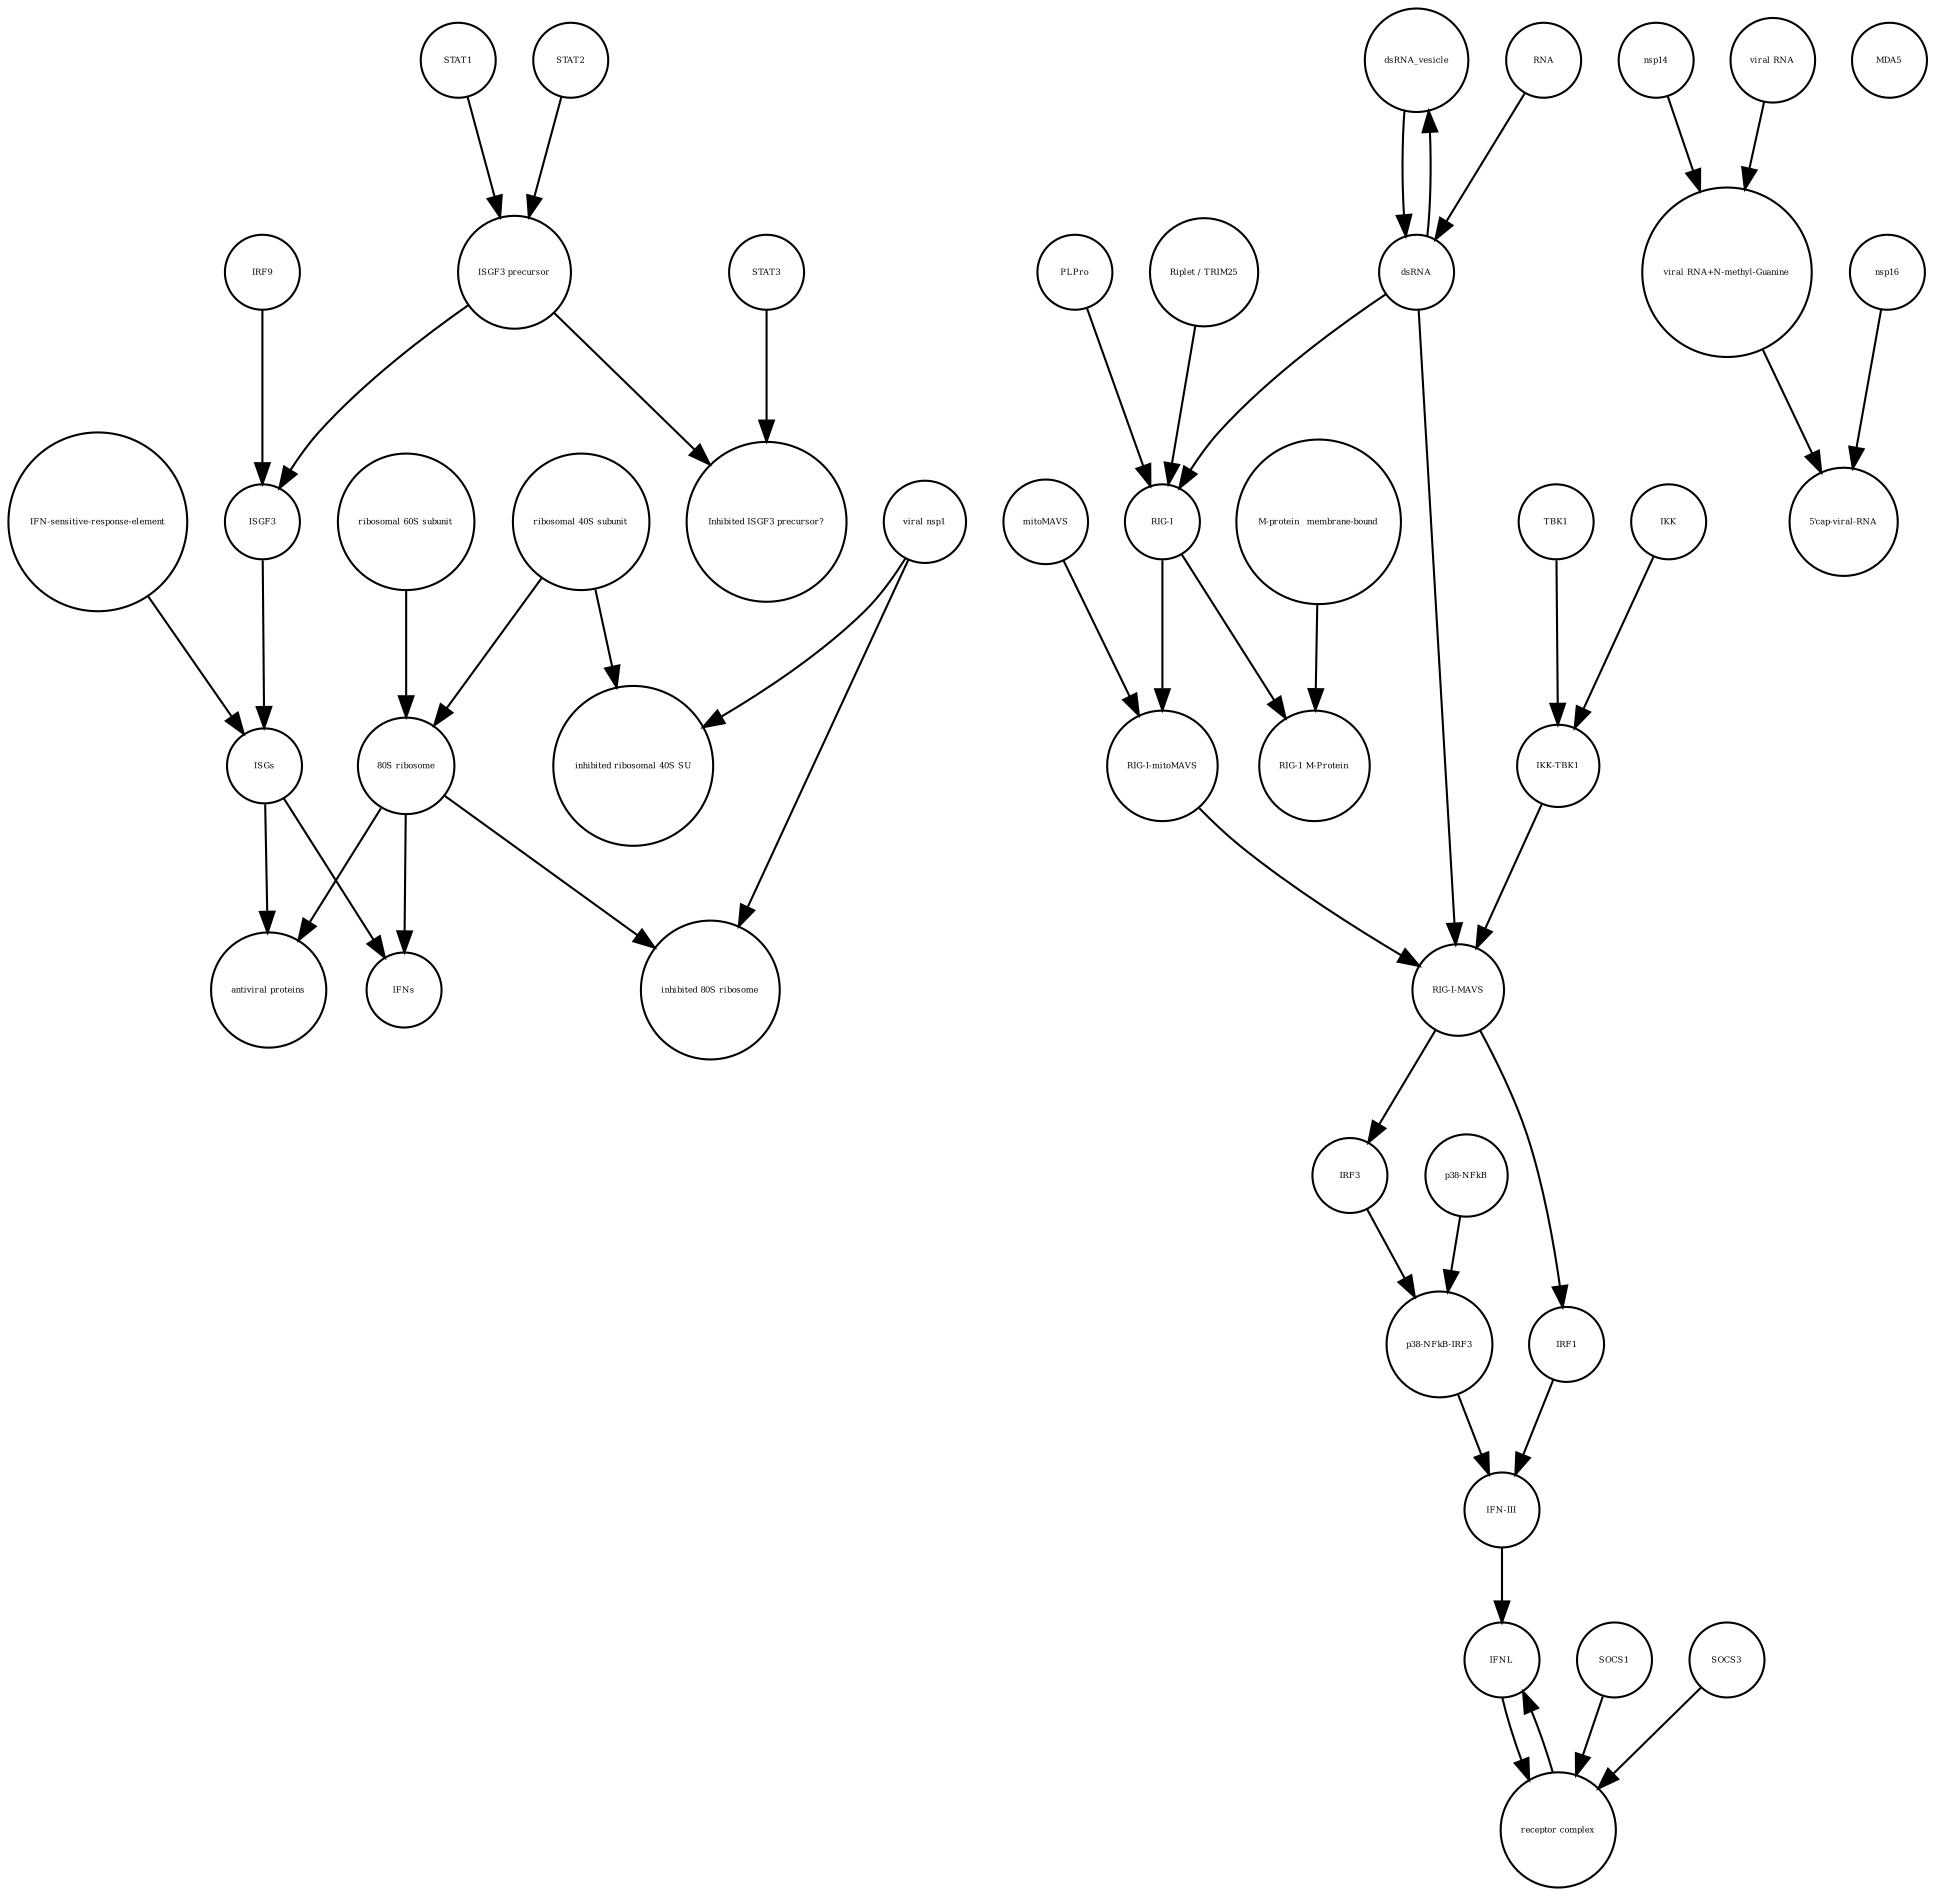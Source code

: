 strict digraph  {
"80S ribosome" [annotation="", bipartite=0, cls=complex, fontsize=4, label="80S ribosome", shape=circle];
"ribosomal 40S subunit" [annotation="", bipartite=0, cls=complex, fontsize=4, label="ribosomal 40S subunit", shape=circle];
dsRNA_vesicle [annotation="", bipartite=0, cls="nucleic acid feature", fontsize=4, label=dsRNA_vesicle, shape=circle];
"IFN-III" [annotation="", bipartite=0, cls=macromolecule, fontsize=4, label="IFN-III", shape=circle];
IRF3 [annotation="", bipartite=0, cls=macromolecule, fontsize=4, label=IRF3, shape=circle];
PLPro [annotation="", bipartite=0, cls=macromolecule, fontsize=4, label=PLPro, shape=circle];
IFNL [annotation="", bipartite=0, cls=macromolecule, fontsize=4, label=IFNL, shape=circle];
"p38-NFkB-IRF3" [annotation="", bipartite=0, cls=complex, fontsize=4, label="p38-NFkB-IRF3", shape=circle];
"IFN-sensitive-response-element" [annotation="", bipartite=0, cls="nucleic acid feature", fontsize=4, label="IFN-sensitive-response-element", shape=circle];
"RIG-I-mitoMAVS" [annotation="", bipartite=0, cls=complex, fontsize=4, label="RIG-I-mitoMAVS", shape=circle];
IFNs [annotation="", bipartite=0, cls=macromolecule, fontsize=4, label=IFNs, shape=circle];
"receptor complex" [annotation="", bipartite=0, cls=complex, fontsize=4, label="receptor complex", shape=circle];
"ribosomal 60S subunit" [annotation="", bipartite=0, cls=complex, fontsize=4, label="ribosomal 60S subunit", shape=circle];
"RIG-I" [annotation="", bipartite=0, cls=macromolecule, fontsize=4, label="RIG-I", shape=circle];
nsp14 [annotation="", bipartite=0, cls=macromolecule, fontsize=4, label=nsp14, shape=circle];
"inhibited ribosomal 40S SU" [annotation="urn_miriam_doi_10.1101%2F2020.05.18.102467", bipartite=0, cls=complex, fontsize=4, label="inhibited ribosomal 40S SU", shape=circle];
"ISGF3 precursor" [annotation="", bipartite=0, cls=complex, fontsize=4, label="ISGF3 precursor", shape=circle];
"viral nsp1" [annotation="", bipartite=0, cls=macromolecule, fontsize=4, label="viral nsp1", shape=circle];
"5'cap-viral-RNA" [annotation="", bipartite=0, cls="nucleic acid feature", fontsize=4, label="5'cap-viral-RNA", shape=circle];
ISGs [annotation="", bipartite=0, cls="nucleic acid feature", fontsize=4, label=ISGs, shape=circle];
SOCS1 [annotation="", bipartite=0, cls=macromolecule, fontsize=4, label=SOCS1, shape=circle];
"Riplet / TRIM25" [annotation="", bipartite=0, cls=macromolecule, fontsize=4, label="Riplet / TRIM25", shape=circle];
"inhibited 80S ribosome" [annotation="", bipartite=0, cls=complex, fontsize=4, label="inhibited 80S ribosome", shape=circle];
"antiviral proteins" [annotation="", bipartite=0, cls=macromolecule, fontsize=4, label="antiviral proteins", shape=circle];
"RIG-I-MAVS" [annotation="", bipartite=0, cls=complex, fontsize=4, label="RIG-I-MAVS", shape=circle];
"M-protein_ membrane-bound" [annotation="", bipartite=0, cls=macromolecule, fontsize=4, label="M-protein_ membrane-bound", shape=circle];
"RIG-1 M-Protein" [annotation="", bipartite=0, cls=complex, fontsize=4, label="RIG-1 M-Protein", shape=circle];
STAT1 [annotation="", bipartite=0, cls=macromolecule, fontsize=4, label=STAT1, shape=circle];
nsp16 [annotation="", bipartite=0, cls=macromolecule, fontsize=4, label=nsp16, shape=circle];
SOCS3 [annotation="", bipartite=0, cls=macromolecule, fontsize=4, label=SOCS3, shape=circle];
IRF9 [annotation="", bipartite=0, cls=macromolecule, fontsize=4, label=IRF9, shape=circle];
"viral RNA" [annotation="", bipartite=0, cls="nucleic acid feature", fontsize=4, label="viral RNA", shape=circle];
ISGF3 [annotation="", bipartite=0, cls=complex, fontsize=4, label=ISGF3, shape=circle];
MDA5 [annotation="", bipartite=0, cls=macromolecule, fontsize=4, label=MDA5, shape=circle];
TBK1 [annotation="", bipartite=0, cls=macromolecule, fontsize=4, label=TBK1, shape=circle];
"viral RNA+N-methyl-Guanine" [annotation="", bipartite=0, cls="nucleic acid feature", fontsize=4, label="viral RNA+N-methyl-Guanine", shape=circle];
STAT3 [annotation="", bipartite=0, cls=macromolecule, fontsize=4, label=STAT3, shape=circle];
STAT2 [annotation="", bipartite=0, cls=macromolecule, fontsize=4, label=STAT2, shape=circle];
"IKK-TBK1" [annotation="", bipartite=0, cls=complex, fontsize=4, label="IKK-TBK1", shape=circle];
IRF1 [annotation="", bipartite=0, cls=macromolecule, fontsize=4, label=IRF1, shape=circle];
mitoMAVS [annotation="", bipartite=0, cls=macromolecule, fontsize=4, label=mitoMAVS, shape=circle];
dsRNA [annotation="", bipartite=0, cls="nucleic acid feature", fontsize=4, label=dsRNA, shape=circle];
"p38-NFkB" [annotation="", bipartite=0, cls=complex, fontsize=4, label="p38-NFkB", shape=circle];
"Inhibited ISGF3 precursor?" [annotation="", bipartite=0, cls=complex, fontsize=4, label="Inhibited ISGF3 precursor?", shape=circle];
IKK [annotation="", bipartite=0, cls=macromolecule, fontsize=4, label=IKK, shape=circle];
RNA [annotation="", bipartite=0, cls="nucleic acid feature", fontsize=4, label=RNA, shape=circle];
"80S ribosome" -> "inhibited 80S ribosome"  [annotation="", interaction_type=production];
"80S ribosome" -> IFNs  [annotation="", interaction_type=catalysis];
"80S ribosome" -> "antiviral proteins"  [annotation="", interaction_type=catalysis];
"ribosomal 40S subunit" -> "inhibited ribosomal 40S SU"  [annotation="", interaction_type=production];
"ribosomal 40S subunit" -> "80S ribosome"  [annotation="", interaction_type=production];
dsRNA_vesicle -> dsRNA  [annotation="", interaction_type=production];
"IFN-III" -> IFNL  [annotation="", interaction_type=production];
IRF3 -> "p38-NFkB-IRF3"  [annotation="", interaction_type=production];
PLPro -> "RIG-I"  [annotation="", interaction_type=catalysis];
IFNL -> "receptor complex"  [annotation="", interaction_type=stimulation];
"p38-NFkB-IRF3" -> "IFN-III"  [annotation="", interaction_type=stimulation];
"IFN-sensitive-response-element" -> ISGs  [annotation="", interaction_type=production];
"RIG-I-mitoMAVS" -> "RIG-I-MAVS"  [annotation="", interaction_type=production];
"receptor complex" -> IFNL  [annotation="", interaction_type=production];
"ribosomal 60S subunit" -> "80S ribosome"  [annotation="", interaction_type=production];
"RIG-I" -> "RIG-1 M-Protein"  [annotation="", interaction_type=production];
"RIG-I" -> "RIG-I-mitoMAVS"  [annotation="", interaction_type=production];
nsp14 -> "viral RNA+N-methyl-Guanine"  [annotation="", interaction_type=catalysis];
"ISGF3 precursor" -> ISGF3  [annotation="", interaction_type=production];
"ISGF3 precursor" -> "Inhibited ISGF3 precursor?"  [annotation="", interaction_type=production];
"viral nsp1" -> "inhibited 80S ribosome"  [annotation="", interaction_type=production];
"viral nsp1" -> "inhibited ribosomal 40S SU"  [annotation="", interaction_type=production];
ISGs -> IFNs  [annotation="", interaction_type=production];
ISGs -> "antiviral proteins"  [annotation="", interaction_type=production];
SOCS1 -> "receptor complex"  [annotation="", interaction_type=production];
"Riplet / TRIM25" -> "RIG-I"  [annotation="", interaction_type=catalysis];
"RIG-I-MAVS" -> IRF3  [annotation="", interaction_type=stimulation];
"RIG-I-MAVS" -> IRF1  [annotation="", interaction_type=catalysis];
"M-protein_ membrane-bound" -> "RIG-1 M-Protein"  [annotation="", interaction_type=production];
STAT1 -> "ISGF3 precursor"  [annotation="", interaction_type=production];
nsp16 -> "5'cap-viral-RNA"  [annotation="urn_miriam_doi_10.1016%2Fj.chom.2020.05.008", interaction_type=catalysis];
SOCS3 -> "receptor complex"  [annotation="", interaction_type=production];
IRF9 -> ISGF3  [annotation="", interaction_type=production];
"viral RNA" -> "viral RNA+N-methyl-Guanine"  [annotation="", interaction_type=production];
ISGF3 -> ISGs  [annotation="", interaction_type="necessary stimulation"];
TBK1 -> "IKK-TBK1"  [annotation="", interaction_type=production];
"viral RNA+N-methyl-Guanine" -> "5'cap-viral-RNA"  [annotation="", interaction_type=production];
STAT3 -> "Inhibited ISGF3 precursor?"  [annotation="", interaction_type=production];
STAT2 -> "ISGF3 precursor"  [annotation="", interaction_type=production];
"IKK-TBK1" -> "RIG-I-MAVS"  [annotation="", interaction_type=production];
IRF1 -> "IFN-III"  [annotation="", interaction_type=stimulation];
mitoMAVS -> "RIG-I-mitoMAVS"  [annotation="", interaction_type=production];
dsRNA -> dsRNA_vesicle  [annotation="", interaction_type=production];
dsRNA -> "RIG-I-MAVS"  [annotation="", interaction_type="necessary stimulation"];
dsRNA -> "RIG-I"  [annotation="", interaction_type="necessary stimulation"];
"p38-NFkB" -> "p38-NFkB-IRF3"  [annotation="", interaction_type=production];
IKK -> "IKK-TBK1"  [annotation="", interaction_type=production];
RNA -> dsRNA  [annotation="", interaction_type=production];
}
